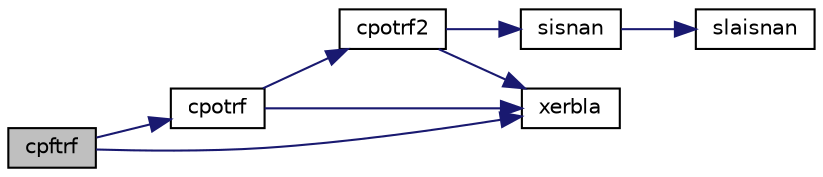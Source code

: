 digraph "cpftrf"
{
 // LATEX_PDF_SIZE
  edge [fontname="Helvetica",fontsize="10",labelfontname="Helvetica",labelfontsize="10"];
  node [fontname="Helvetica",fontsize="10",shape=record];
  rankdir="LR";
  Node1 [label="cpftrf",height=0.2,width=0.4,color="black", fillcolor="grey75", style="filled", fontcolor="black",tooltip="CPFTRF"];
  Node1 -> Node2 [color="midnightblue",fontsize="10",style="solid",fontname="Helvetica"];
  Node2 [label="cpotrf",height=0.2,width=0.4,color="black", fillcolor="white", style="filled",URL="$cpotrf_8f.html#a4e85f48dbd837ccbbf76aa077f33de19",tooltip="CPOTRF"];
  Node2 -> Node3 [color="midnightblue",fontsize="10",style="solid",fontname="Helvetica"];
  Node3 [label="cpotrf2",height=0.2,width=0.4,color="black", fillcolor="white", style="filled",URL="$cpotrf2_8f.html#a469fc500ac223c4c6baa923afe218627",tooltip="CPOTRF2"];
  Node3 -> Node4 [color="midnightblue",fontsize="10",style="solid",fontname="Helvetica"];
  Node4 [label="sisnan",height=0.2,width=0.4,color="black", fillcolor="white", style="filled",URL="$sisnan_8f.html#aeca6bb0411af000e3c883ee744184991",tooltip="SISNAN tests input for NaN."];
  Node4 -> Node5 [color="midnightblue",fontsize="10",style="solid",fontname="Helvetica"];
  Node5 [label="slaisnan",height=0.2,width=0.4,color="black", fillcolor="white", style="filled",URL="$slaisnan_8f.html#a9b6a1036554ed9b7196c641174d6a6da",tooltip="SLAISNAN tests input for NaN by comparing two arguments for inequality."];
  Node3 -> Node6 [color="midnightblue",fontsize="10",style="solid",fontname="Helvetica"];
  Node6 [label="xerbla",height=0.2,width=0.4,color="black", fillcolor="white", style="filled",URL="$xerbla_8f.html#a377ee61015baf8dea7770b3a404b1c07",tooltip="XERBLA"];
  Node2 -> Node6 [color="midnightblue",fontsize="10",style="solid",fontname="Helvetica"];
  Node1 -> Node6 [color="midnightblue",fontsize="10",style="solid",fontname="Helvetica"];
}
